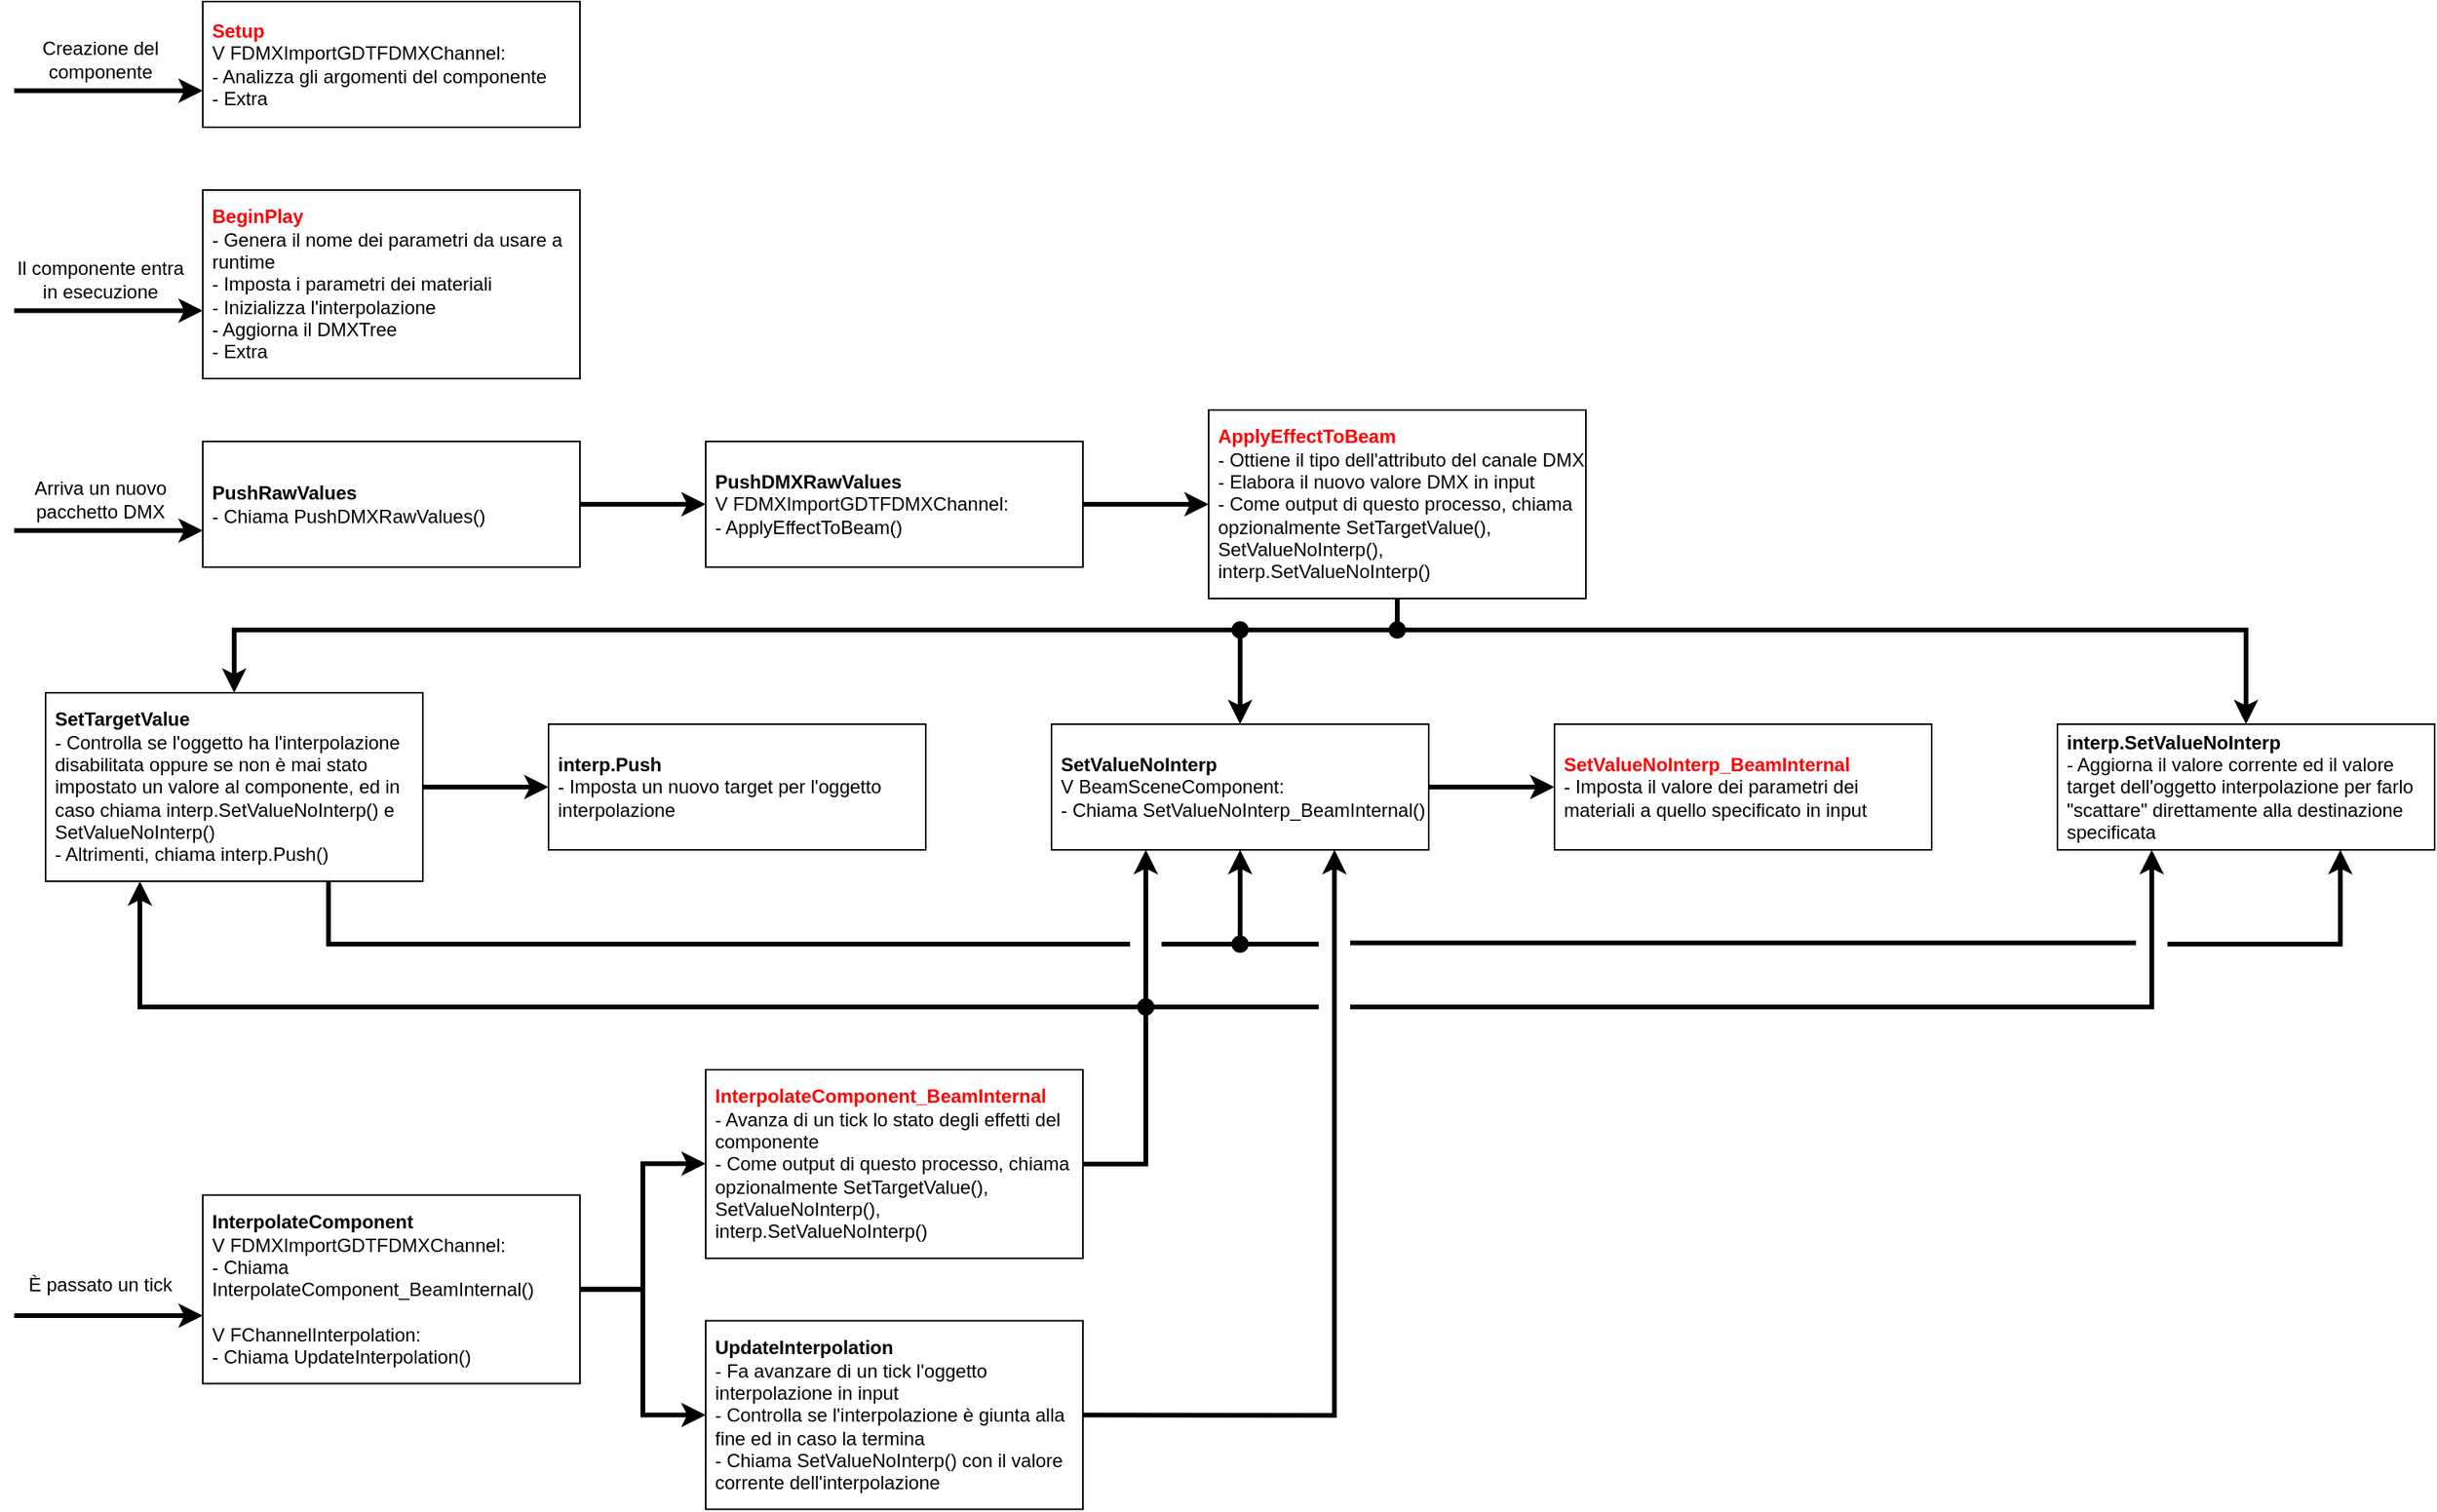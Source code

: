 <mxfile version="20.8.16" type="device"><diagram name="Pagina-1" id="14JaBEt4NpXpTeDEUU11"><mxGraphModel dx="1167" dy="699" grid="1" gridSize="10" guides="1" tooltips="1" connect="1" arrows="1" fold="1" page="1" pageScale="1" pageWidth="1654" pageHeight="1169" math="0" shadow="0"><root><mxCell id="0"/><mxCell id="1" parent="0"/><mxCell id="JII46gTRe-rW66iKD5Sr-41" value="" style="endArrow=classic;html=1;rounded=0;strokeWidth=3;entryX=0.75;entryY=1;entryDx=0;entryDy=0;exitX=1;exitY=0.5;exitDx=0;exitDy=0;" edge="1" parent="1" target="JII46gTRe-rW66iKD5Sr-28"><mxGeometry width="50" height="50" relative="1" as="geometry"><mxPoint x="1410" y="680" as="sourcePoint"/><mxPoint x="1500" y="680" as="targetPoint"/><Array as="points"><mxPoint x="1520" y="680"/></Array></mxGeometry></mxCell><mxCell id="JII46gTRe-rW66iKD5Sr-36" value="" style="endArrow=classic;html=1;rounded=0;strokeWidth=3;entryX=0.25;entryY=1;entryDx=0;entryDy=0;" edge="1" parent="1" target="JII46gTRe-rW66iKD5Sr-28"><mxGeometry width="50" height="50" relative="1" as="geometry"><mxPoint x="890" y="720" as="sourcePoint"/><mxPoint x="830" y="570" as="targetPoint"/><Array as="points"><mxPoint x="1400" y="720"/></Array></mxGeometry></mxCell><mxCell id="JII46gTRe-rW66iKD5Sr-1" value="&lt;b&gt;&lt;font color=&quot;#ff0000&quot;&gt;Setup&lt;/font&gt;&lt;/b&gt;&lt;br&gt;&lt;div style=&quot;&quot;&gt;&lt;span style=&quot;background-color: initial;&quot;&gt;V FDMXImportGDTFDMXChannel:&lt;/span&gt;&lt;/div&gt;&lt;div style=&quot;&quot;&gt;&lt;span style=&quot;background-color: initial;&quot;&gt;- Analizza gli argomenti del componente&lt;br&gt;- Extra&lt;/span&gt;&lt;/div&gt;" style="rounded=0;whiteSpace=wrap;html=1;align=left;spacingLeft=4;" vertex="1" parent="1"><mxGeometry x="160" y="80" width="240" height="80" as="geometry"/></mxCell><mxCell id="JII46gTRe-rW66iKD5Sr-2" value="&lt;b&gt;&lt;font color=&quot;#ff0000&quot;&gt;BeginPlay&lt;/font&gt;&lt;br&gt;&lt;/b&gt;- Genera il nome dei parametri da usare a runtime&lt;br&gt;&lt;div style=&quot;&quot;&gt;&lt;span style=&quot;background-color: initial;&quot;&gt;- Imposta i parametri dei materiali&lt;br&gt;- Inizializza l'interpolazione&lt;br&gt;- Aggiorna il DMXTree&lt;br&gt;- Extra&lt;/span&gt;&lt;/div&gt;" style="rounded=0;whiteSpace=wrap;html=1;align=left;spacingLeft=4;" vertex="1" parent="1"><mxGeometry x="160" y="200" width="240" height="120" as="geometry"/></mxCell><mxCell id="JII46gTRe-rW66iKD5Sr-3" value="" style="endArrow=classic;html=1;rounded=0;strokeWidth=3;" edge="1" parent="1"><mxGeometry width="50" height="50" relative="1" as="geometry"><mxPoint x="40" y="136.75" as="sourcePoint"/><mxPoint x="160" y="136.75" as="targetPoint"/></mxGeometry></mxCell><mxCell id="JII46gTRe-rW66iKD5Sr-4" value="Creazione del componente" style="text;html=1;strokeColor=none;fillColor=none;align=center;verticalAlign=middle;whiteSpace=wrap;rounded=0;" vertex="1" parent="1"><mxGeometry x="40" y="102.25" width="110" height="30" as="geometry"/></mxCell><mxCell id="JII46gTRe-rW66iKD5Sr-5" value="" style="endArrow=classic;html=1;rounded=0;strokeWidth=3;" edge="1" parent="1"><mxGeometry width="50" height="50" relative="1" as="geometry"><mxPoint x="40" y="276.75" as="sourcePoint"/><mxPoint x="160" y="276.75" as="targetPoint"/></mxGeometry></mxCell><mxCell id="JII46gTRe-rW66iKD5Sr-6" value="Il componente entra in esecuzione" style="text;html=1;strokeColor=none;fillColor=none;align=center;verticalAlign=middle;whiteSpace=wrap;rounded=0;" vertex="1" parent="1"><mxGeometry x="40" y="242.25" width="110" height="30" as="geometry"/></mxCell><mxCell id="JII46gTRe-rW66iKD5Sr-7" value="&lt;b&gt;PushRawValues&lt;br&gt;&lt;/b&gt;- Chiama PushDMXRawValues()" style="rounded=0;whiteSpace=wrap;html=1;align=left;spacingLeft=4;" vertex="1" parent="1"><mxGeometry x="160" y="360" width="240" height="80" as="geometry"/></mxCell><mxCell id="JII46gTRe-rW66iKD5Sr-8" value="" style="endArrow=classic;html=1;rounded=0;strokeWidth=3;" edge="1" parent="1"><mxGeometry width="50" height="50" relative="1" as="geometry"><mxPoint x="40" y="416.75" as="sourcePoint"/><mxPoint x="160" y="416.75" as="targetPoint"/></mxGeometry></mxCell><mxCell id="JII46gTRe-rW66iKD5Sr-9" value="Arriva un nuovo pacchetto DMX" style="text;html=1;strokeColor=none;fillColor=none;align=center;verticalAlign=middle;whiteSpace=wrap;rounded=0;" vertex="1" parent="1"><mxGeometry x="40" y="382.25" width="110" height="30" as="geometry"/></mxCell><mxCell id="JII46gTRe-rW66iKD5Sr-10" value="&lt;b&gt;InterpolateComponent&lt;br&gt;&lt;/b&gt;&lt;div style=&quot;border-color: var(--border-color);&quot;&gt;V FDMXImportGDTFDMXChannel:&lt;/div&gt;&lt;div&gt;&lt;span style=&quot;border-color: var(--border-color); background-color: initial;&quot;&gt;- Chiama InterpolateComponent_BeamInternal()&lt;br&gt;&lt;br&gt;V FChannelInterpolation:&lt;br&gt;- Chiama UpdateInterpolation()&lt;/span&gt;&lt;/div&gt;" style="rounded=0;whiteSpace=wrap;html=1;align=left;spacingLeft=4;" vertex="1" parent="1"><mxGeometry x="160" y="839.75" width="240" height="120" as="geometry"/></mxCell><mxCell id="JII46gTRe-rW66iKD5Sr-11" value="" style="endArrow=classic;html=1;rounded=0;strokeWidth=3;" edge="1" parent="1"><mxGeometry width="50" height="50" relative="1" as="geometry"><mxPoint x="40" y="916.5" as="sourcePoint"/><mxPoint x="160" y="916.5" as="targetPoint"/></mxGeometry></mxCell><mxCell id="JII46gTRe-rW66iKD5Sr-12" value="È passato un tick" style="text;html=1;strokeColor=none;fillColor=none;align=center;verticalAlign=middle;whiteSpace=wrap;rounded=0;" vertex="1" parent="1"><mxGeometry x="40" y="882" width="110" height="30" as="geometry"/></mxCell><mxCell id="JII46gTRe-rW66iKD5Sr-13" value="&lt;b&gt;PushDMXRawValues&lt;br&gt;&lt;/b&gt;V FDMXImportGDTFDMXChannel:&lt;br&gt;- ApplyEffectToBeam()" style="rounded=0;whiteSpace=wrap;html=1;align=left;spacingLeft=4;" vertex="1" parent="1"><mxGeometry x="480" y="360" width="240" height="80" as="geometry"/></mxCell><mxCell id="JII46gTRe-rW66iKD5Sr-14" value="&lt;b&gt;&lt;font color=&quot;#ff0000&quot;&gt;ApplyEffectToBeam&lt;br&gt;&lt;/font&gt;&lt;/b&gt;- Ottiene il tipo dell'attributo del canale DMX&lt;br&gt;- Elabora il nuovo valore DMX in input&lt;br&gt;- Come output di questo processo, chiama opzionalmente SetTargetValue(), SetValueNoInterp(), interp.SetValueNoInterp()" style="rounded=0;whiteSpace=wrap;html=1;align=left;spacingLeft=4;" vertex="1" parent="1"><mxGeometry x="800" y="340" width="240" height="120" as="geometry"/></mxCell><mxCell id="JII46gTRe-rW66iKD5Sr-15" value="" style="endArrow=classic;html=1;rounded=0;strokeWidth=3;exitX=1;exitY=0.5;exitDx=0;exitDy=0;entryX=0;entryY=0.5;entryDx=0;entryDy=0;" edge="1" parent="1" source="JII46gTRe-rW66iKD5Sr-7" target="JII46gTRe-rW66iKD5Sr-13"><mxGeometry width="50" height="50" relative="1" as="geometry"><mxPoint x="420" y="410" as="sourcePoint"/><mxPoint x="470" y="400" as="targetPoint"/></mxGeometry></mxCell><mxCell id="JII46gTRe-rW66iKD5Sr-16" value="" style="endArrow=classic;html=1;rounded=0;strokeWidth=3;exitX=1;exitY=0.5;exitDx=0;exitDy=0;entryX=0;entryY=0.5;entryDx=0;entryDy=0;" edge="1" parent="1" source="JII46gTRe-rW66iKD5Sr-13" target="JII46gTRe-rW66iKD5Sr-14"><mxGeometry width="50" height="50" relative="1" as="geometry"><mxPoint x="680" y="430" as="sourcePoint"/><mxPoint x="760" y="430" as="targetPoint"/></mxGeometry></mxCell><mxCell id="JII46gTRe-rW66iKD5Sr-17" value="&lt;b&gt;&lt;font color=&quot;#ff0000&quot;&gt;InterpolateComponent_BeamInternal&lt;/font&gt;&lt;/b&gt;&lt;br&gt;- Avanza di un tick lo stato degli effetti del componente&lt;br&gt;- Come output di questo processo, chiama opzionalmente SetTargetValue(), SetValueNoInterp(), interp.SetValueNoInterp()" style="rounded=0;whiteSpace=wrap;html=1;align=left;spacingLeft=4;" vertex="1" parent="1"><mxGeometry x="480" y="760" width="240" height="120" as="geometry"/></mxCell><mxCell id="JII46gTRe-rW66iKD5Sr-18" value="&lt;b&gt;UpdateInterpolation&lt;/b&gt;&lt;br&gt;- Fa avanzare di un tick l'oggetto interpolazione in input&lt;br&gt;- Controlla se l'interpolazione è giunta alla fine ed in caso la termina&lt;br&gt;- Chiama SetValueNoInterp() con il valore corrente dell'interpolazione" style="rounded=0;whiteSpace=wrap;html=1;align=left;spacingLeft=4;" vertex="1" parent="1"><mxGeometry x="480" y="919.75" width="240" height="120" as="geometry"/></mxCell><mxCell id="JII46gTRe-rW66iKD5Sr-19" value="" style="endArrow=classic;html=1;rounded=0;strokeWidth=3;exitX=1;exitY=0.5;exitDx=0;exitDy=0;" edge="1" parent="1" source="JII46gTRe-rW66iKD5Sr-10"><mxGeometry width="50" height="50" relative="1" as="geometry"><mxPoint x="400" y="762" as="sourcePoint"/><mxPoint x="480" y="819.75" as="targetPoint"/><Array as="points"><mxPoint x="440" y="899.75"/><mxPoint x="440" y="819.75"/></Array></mxGeometry></mxCell><mxCell id="JII46gTRe-rW66iKD5Sr-20" value="" style="endArrow=classic;html=1;rounded=0;strokeWidth=3;exitX=1;exitY=0.5;exitDx=0;exitDy=0;entryX=0;entryY=0.5;entryDx=0;entryDy=0;" edge="1" parent="1" source="JII46gTRe-rW66iKD5Sr-10" target="JII46gTRe-rW66iKD5Sr-18"><mxGeometry width="50" height="50" relative="1" as="geometry"><mxPoint x="410" y="909.75" as="sourcePoint"/><mxPoint x="490" y="829.75" as="targetPoint"/><Array as="points"><mxPoint x="440" y="899.75"/><mxPoint x="440" y="979.75"/></Array></mxGeometry></mxCell><mxCell id="JII46gTRe-rW66iKD5Sr-22" value="&lt;b&gt;SetTargetValue&lt;br&gt;&lt;/b&gt;- Controlla se l'oggetto ha l'interpolazione disabilitata oppure se non è mai stato impostato un valore al componente, ed in caso chiama interp.SetValueNoInterp() e SetValueNoInterp()&lt;br&gt;- Altrimenti, chiama interp.Push()" style="rounded=0;whiteSpace=wrap;html=1;align=left;spacingLeft=4;" vertex="1" parent="1"><mxGeometry x="60" y="520" width="240" height="120" as="geometry"/></mxCell><mxCell id="JII46gTRe-rW66iKD5Sr-23" value="&lt;b&gt;SetValueNoInterp&lt;br&gt;&lt;/b&gt;V BeamSceneComponent:&lt;br&gt;- Chiama SetValueNoInterp_BeamInternal()" style="rounded=0;whiteSpace=wrap;html=1;align=left;spacingLeft=4;" vertex="1" parent="1"><mxGeometry x="700" y="540" width="240" height="80" as="geometry"/></mxCell><mxCell id="JII46gTRe-rW66iKD5Sr-24" value="&lt;b&gt;&lt;font color=&quot;#ff0000&quot;&gt;SetValueNoInterp_BeamInternal&lt;/font&gt;&lt;br&gt;&lt;/b&gt;- Imposta il valore dei parametri dei materiali a quello specificato in input" style="rounded=0;whiteSpace=wrap;html=1;align=left;spacingLeft=4;" vertex="1" parent="1"><mxGeometry x="1020" y="540" width="240" height="80" as="geometry"/></mxCell><mxCell id="JII46gTRe-rW66iKD5Sr-26" value="&lt;b&gt;interp.Push&lt;/b&gt;&lt;br&gt;- Imposta un nuovo target per l'oggetto interpolazione" style="rounded=0;whiteSpace=wrap;html=1;align=left;spacingLeft=4;" vertex="1" parent="1"><mxGeometry x="380" y="540" width="240" height="80" as="geometry"/></mxCell><mxCell id="JII46gTRe-rW66iKD5Sr-27" value="" style="endArrow=classic;html=1;rounded=0;strokeWidth=3;exitX=1;exitY=0.5;exitDx=0;exitDy=0;entryX=0;entryY=0.5;entryDx=0;entryDy=0;" edge="1" parent="1" source="JII46gTRe-rW66iKD5Sr-22" target="JII46gTRe-rW66iKD5Sr-26"><mxGeometry width="50" height="50" relative="1" as="geometry"><mxPoint x="310" y="410" as="sourcePoint"/><mxPoint x="390" y="410" as="targetPoint"/></mxGeometry></mxCell><mxCell id="JII46gTRe-rW66iKD5Sr-28" value="&lt;b&gt;interp.SetValueNoInterp&lt;br&gt;&lt;/b&gt;- Aggiorna il valore corrente ed il valore target dell'oggetto interpolazione per farlo &quot;scattare&quot; direttamente alla destinazione specificata" style="rounded=0;whiteSpace=wrap;html=1;align=left;spacingLeft=4;" vertex="1" parent="1"><mxGeometry x="1340" y="540" width="240" height="80" as="geometry"/></mxCell><mxCell id="JII46gTRe-rW66iKD5Sr-29" value="" style="endArrow=classic;html=1;rounded=0;strokeWidth=3;exitX=1;exitY=0.5;exitDx=0;exitDy=0;entryX=0;entryY=0.5;entryDx=0;entryDy=0;" edge="1" parent="1" source="JII46gTRe-rW66iKD5Sr-23" target="JII46gTRe-rW66iKD5Sr-24"><mxGeometry width="50" height="50" relative="1" as="geometry"><mxPoint x="940" y="583.0" as="sourcePoint"/><mxPoint x="1020" y="583.0" as="targetPoint"/></mxGeometry></mxCell><mxCell id="JII46gTRe-rW66iKD5Sr-30" value="" style="endArrow=classic;html=1;rounded=0;strokeWidth=3;exitX=0.5;exitY=1;exitDx=0;exitDy=0;entryX=0.5;entryY=0;entryDx=0;entryDy=0;" edge="1" parent="1" source="JII46gTRe-rW66iKD5Sr-14" target="JII46gTRe-rW66iKD5Sr-22"><mxGeometry width="50" height="50" relative="1" as="geometry"><mxPoint x="410" y="410" as="sourcePoint"/><mxPoint x="490" y="410" as="targetPoint"/><Array as="points"><mxPoint x="920" y="480"/><mxPoint x="180" y="480"/></Array></mxGeometry></mxCell><mxCell id="JII46gTRe-rW66iKD5Sr-31" value="" style="endArrow=classic;html=1;rounded=0;strokeWidth=3;entryX=0.5;entryY=0;entryDx=0;entryDy=0;" edge="1" parent="1" target="JII46gTRe-rW66iKD5Sr-28"><mxGeometry width="50" height="50" relative="1" as="geometry"><mxPoint x="920" y="480" as="sourcePoint"/><mxPoint x="1180" y="500" as="targetPoint"/><Array as="points"><mxPoint x="1460" y="480"/></Array></mxGeometry></mxCell><mxCell id="JII46gTRe-rW66iKD5Sr-32" value="" style="endArrow=classic;html=1;rounded=0;strokeWidth=3;entryX=0.5;entryY=0;entryDx=0;entryDy=0;startArrow=none;" edge="1" parent="1" source="JII46gTRe-rW66iKD5Sr-46" target="JII46gTRe-rW66iKD5Sr-23"><mxGeometry width="50" height="50" relative="1" as="geometry"><mxPoint x="820" y="480" as="sourcePoint"/><mxPoint x="810" y="650" as="targetPoint"/></mxGeometry></mxCell><mxCell id="JII46gTRe-rW66iKD5Sr-33" value="" style="endArrow=classic;html=1;rounded=0;strokeWidth=3;entryX=0.25;entryY=1;entryDx=0;entryDy=0;exitX=1;exitY=0.5;exitDx=0;exitDy=0;" edge="1" parent="1" source="JII46gTRe-rW66iKD5Sr-17" target="JII46gTRe-rW66iKD5Sr-22"><mxGeometry width="50" height="50" relative="1" as="geometry"><mxPoint x="810" y="490" as="sourcePoint"/><mxPoint x="810" y="550" as="targetPoint"/><Array as="points"><mxPoint x="760" y="820"/><mxPoint x="760" y="720"/><mxPoint x="120" y="720"/></Array></mxGeometry></mxCell><mxCell id="JII46gTRe-rW66iKD5Sr-35" value="" style="endArrow=classic;html=1;rounded=0;strokeWidth=3;entryX=0.25;entryY=1;entryDx=0;entryDy=0;" edge="1" parent="1" target="JII46gTRe-rW66iKD5Sr-23"><mxGeometry width="50" height="50" relative="1" as="geometry"><mxPoint x="760" y="720" as="sourcePoint"/><mxPoint x="820" y="560" as="targetPoint"/></mxGeometry></mxCell><mxCell id="JII46gTRe-rW66iKD5Sr-38" value="" style="endArrow=classic;html=1;rounded=0;strokeWidth=3;entryX=0.75;entryY=1;entryDx=0;entryDy=0;exitX=1;exitY=0.5;exitDx=0;exitDy=0;" edge="1" parent="1" source="JII46gTRe-rW66iKD5Sr-18" target="JII46gTRe-rW66iKD5Sr-23"><mxGeometry width="50" height="50" relative="1" as="geometry"><mxPoint x="800" y="720" as="sourcePoint"/><mxPoint x="850" y="590" as="targetPoint"/><Array as="points"><mxPoint x="880" y="980"/></Array></mxGeometry></mxCell><mxCell id="JII46gTRe-rW66iKD5Sr-42" value="" style="ellipse;whiteSpace=wrap;html=1;aspect=fixed;fontColor=#FF0000;fillColor=#000000;" vertex="1" parent="1"><mxGeometry x="755" y="715" width="10" height="10" as="geometry"/></mxCell><mxCell id="JII46gTRe-rW66iKD5Sr-44" value="" style="ellipse;whiteSpace=wrap;html=1;aspect=fixed;fontColor=#FF0000;fillColor=#000000;" vertex="1" parent="1"><mxGeometry x="815" y="675" width="10" height="10" as="geometry"/></mxCell><mxCell id="JII46gTRe-rW66iKD5Sr-47" value="" style="endArrow=none;html=1;rounded=0;strokeWidth=3;entryX=0.5;entryY=0;entryDx=0;entryDy=0;" edge="1" parent="1" target="JII46gTRe-rW66iKD5Sr-46"><mxGeometry width="50" height="50" relative="1" as="geometry"><mxPoint x="820.0" y="480" as="sourcePoint"/><mxPoint x="820.0" y="540" as="targetPoint"/></mxGeometry></mxCell><mxCell id="JII46gTRe-rW66iKD5Sr-46" value="" style="ellipse;whiteSpace=wrap;html=1;aspect=fixed;fontColor=#FF0000;fillColor=#000000;" vertex="1" parent="1"><mxGeometry x="815" y="475" width="10" height="10" as="geometry"/></mxCell><mxCell id="JII46gTRe-rW66iKD5Sr-48" value="" style="ellipse;whiteSpace=wrap;html=1;aspect=fixed;fontColor=#FF0000;fillColor=#000000;" vertex="1" parent="1"><mxGeometry x="915" y="475" width="10" height="10" as="geometry"/></mxCell><mxCell id="JII46gTRe-rW66iKD5Sr-61" value="" style="endArrow=none;html=1;rounded=0;strokeWidth=3;fontColor=#FF0000;entryX=0;entryY=0.25;entryDx=0;entryDy=0;exitX=1;exitY=0.25;exitDx=0;exitDy=0;" edge="1" parent="1"><mxGeometry width="50" height="50" relative="1" as="geometry"><mxPoint x="890" y="679.25" as="sourcePoint"/><mxPoint x="1390" y="679.25" as="targetPoint"/></mxGeometry></mxCell><mxCell id="JII46gTRe-rW66iKD5Sr-62" value="" style="endArrow=none;html=1;rounded=0;strokeWidth=3;fontColor=#FF0000;entryX=0;entryY=0.5;entryDx=0;entryDy=0;exitX=1;exitY=0.5;exitDx=0;exitDy=0;" edge="1" parent="1"><mxGeometry width="50" height="50" relative="1" as="geometry"><mxPoint x="770" y="680" as="sourcePoint"/><mxPoint x="870" y="680" as="targetPoint"/></mxGeometry></mxCell><mxCell id="JII46gTRe-rW66iKD5Sr-63" value="" style="endArrow=classic;html=1;rounded=0;strokeWidth=3;fontColor=#FF0000;entryX=0.5;entryY=1;entryDx=0;entryDy=0;" edge="1" parent="1" target="JII46gTRe-rW66iKD5Sr-23"><mxGeometry width="50" height="50" relative="1" as="geometry"><mxPoint x="820" y="680" as="sourcePoint"/><mxPoint x="410" y="810" as="targetPoint"/></mxGeometry></mxCell><mxCell id="JII46gTRe-rW66iKD5Sr-64" value="" style="endArrow=none;html=1;rounded=0;strokeWidth=3;fontColor=#FF0000;exitX=0.75;exitY=1;exitDx=0;exitDy=0;entryX=0;entryY=0.5;entryDx=0;entryDy=0;" edge="1" parent="1" source="JII46gTRe-rW66iKD5Sr-22"><mxGeometry width="50" height="50" relative="1" as="geometry"><mxPoint x="360" y="840" as="sourcePoint"/><mxPoint x="750" y="680" as="targetPoint"/><Array as="points"><mxPoint x="240" y="680"/></Array></mxGeometry></mxCell><mxCell id="JII46gTRe-rW66iKD5Sr-65" value="" style="endArrow=none;html=1;rounded=0;strokeWidth=3;fontColor=#FF0000;entryX=0;entryY=0.5;entryDx=0;entryDy=0;" edge="1" parent="1"><mxGeometry width="50" height="50" relative="1" as="geometry"><mxPoint x="720" y="720" as="sourcePoint"/><mxPoint x="870" y="720.0" as="targetPoint"/></mxGeometry></mxCell></root></mxGraphModel></diagram></mxfile>